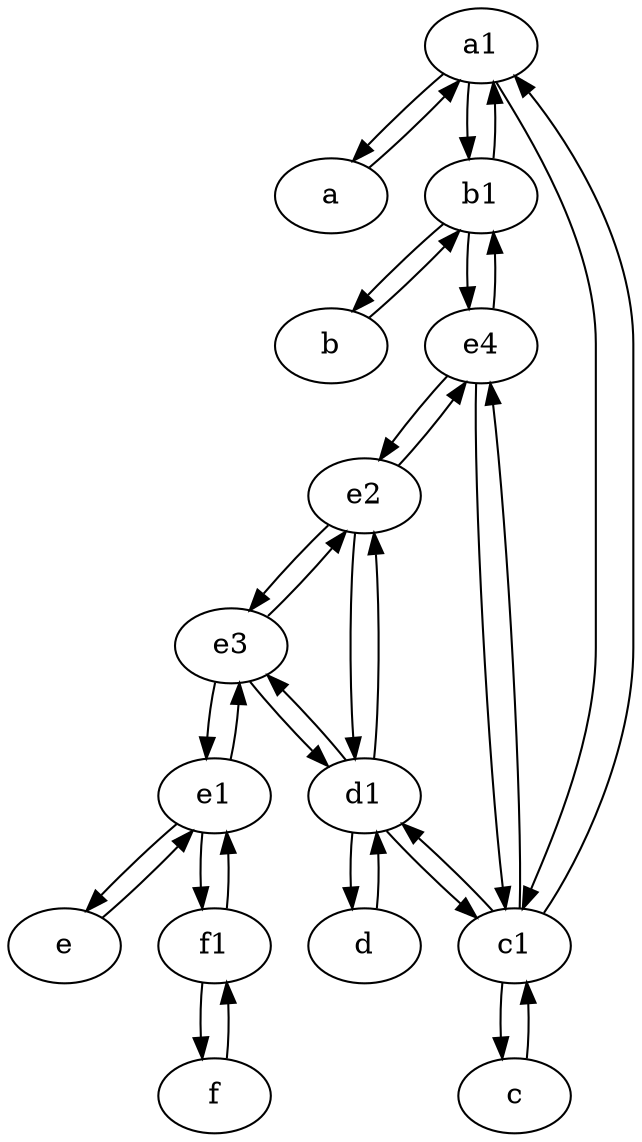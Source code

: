 digraph  {
	a1 [pos="40,15!"];
	b [pos="50,20!"];
	e [pos="30,50!"];
	f [pos="15,45!"];
	e1 [pos="25,45!"];
	d [pos="20,30!"];
	a [pos="40,10!"];
	e2;
	e3;
	d1 [pos="25,30!"];
	c [pos="20,10!"];
	b1 [pos="45,20!"];
	c1 [pos="30,15!"];
	f1;
	e4;
	f1 -> e1;
	a1 -> c1;
	e1 -> f1;
	d1 -> c1;
	b -> b1;
	a1 -> a;
	e3 -> d1;
	e -> e1;
	c -> c1;
	c1 -> e4;
	e3 -> e2;
	b1 -> e4;
	e2 -> e4;
	e3 -> e1;
	c1 -> c;
	a -> a1;
	e4 -> c1;
	d -> d1;
	b1 -> b;
	f1 -> f;
	d1 -> e3;
	e1 -> e;
	e4 -> e2;
	e4 -> b1;
	d1 -> d;
	b1 -> a1;
	e1 -> e3;
	c1 -> a1;
	d1 -> e2;
	a1 -> b1;
	e2 -> e3;
	e2 -> d1;
	f -> f1;
	c1 -> d1;

	}